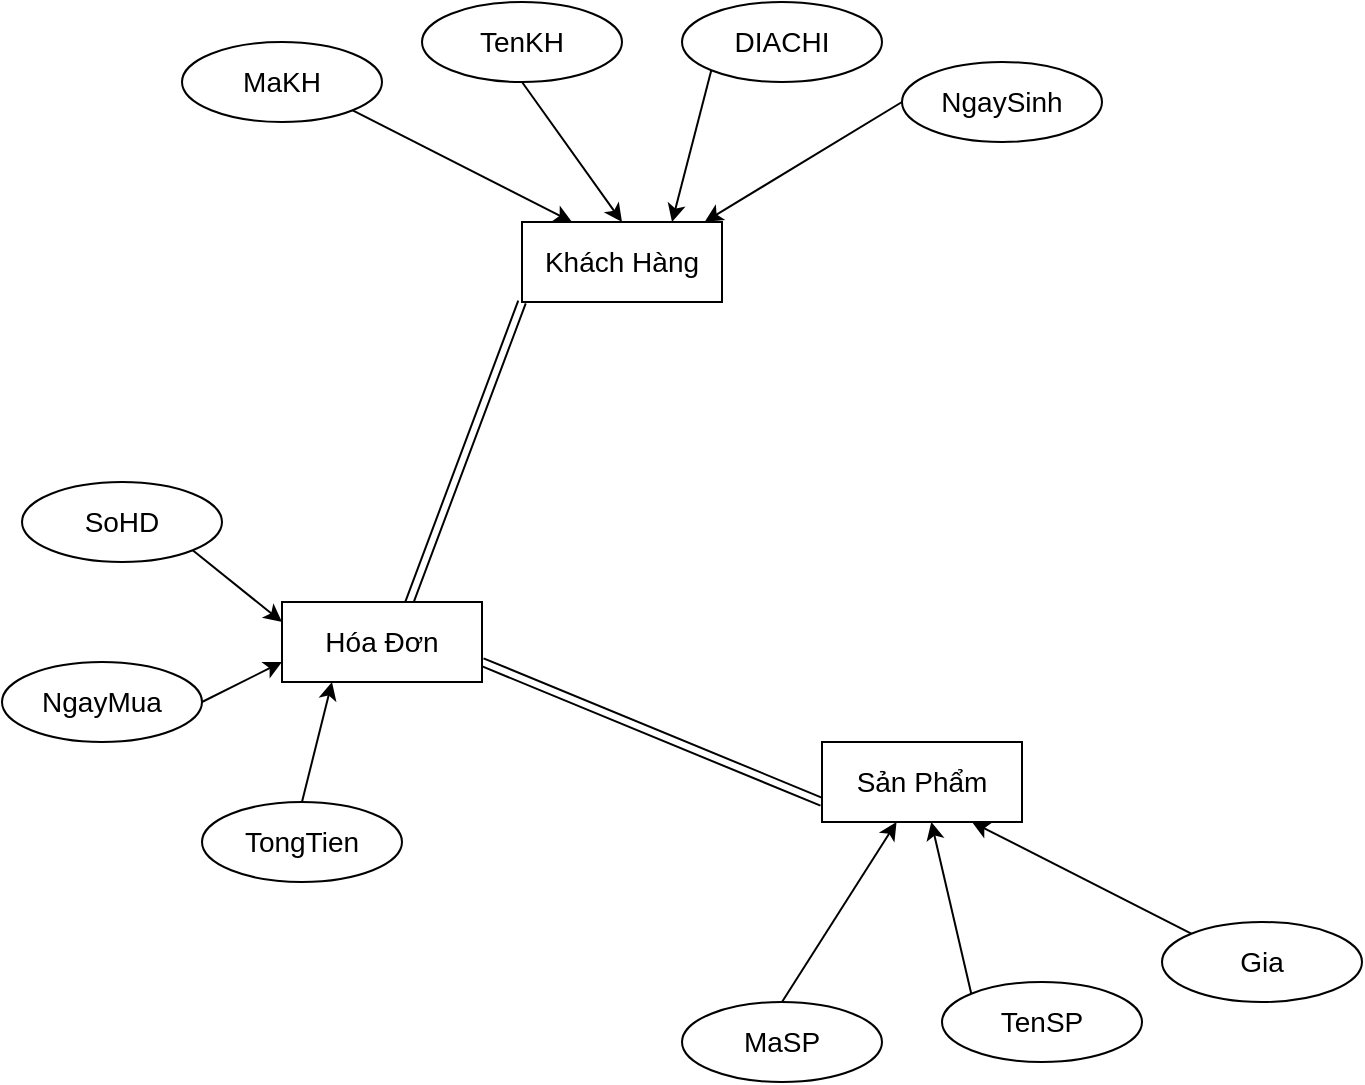 <mxfile version="14.7.6" type="github">
  <diagram id="wbBkRim464r0cEf9g8TG" name="Page-1">
    <mxGraphModel dx="1240" dy="743" grid="1" gridSize="10" guides="1" tooltips="1" connect="1" arrows="1" fold="1" page="1" pageScale="1" pageWidth="850" pageHeight="1100" math="0" shadow="0">
      <root>
        <mxCell id="0" />
        <mxCell id="1" parent="0" />
        <mxCell id="sXFEb_yNwSjlRJIzM0JI-14" style="edgeStyle=none;shape=link;rounded=0;orthogonalLoop=1;jettySize=auto;html=1;exitX=0;exitY=1;exitDx=0;exitDy=0;" edge="1" parent="1" source="sXFEb_yNwSjlRJIzM0JI-1">
          <mxGeometry relative="1" as="geometry">
            <mxPoint x="220" y="380" as="targetPoint" />
          </mxGeometry>
        </mxCell>
        <mxCell id="sXFEb_yNwSjlRJIzM0JI-1" value="&lt;font style=&quot;font-size: 14px&quot;&gt;Khách Hàng&lt;/font&gt;" style="whiteSpace=wrap;html=1;align=center;" vertex="1" parent="1">
          <mxGeometry x="280" y="180" width="100" height="40" as="geometry" />
        </mxCell>
        <mxCell id="sXFEb_yNwSjlRJIzM0JI-13" style="edgeStyle=none;rounded=0;orthogonalLoop=1;jettySize=auto;html=1;exitX=1;exitY=1;exitDx=0;exitDy=0;entryX=0.25;entryY=0;entryDx=0;entryDy=0;" edge="1" parent="1" source="sXFEb_yNwSjlRJIzM0JI-2" target="sXFEb_yNwSjlRJIzM0JI-1">
          <mxGeometry relative="1" as="geometry" />
        </mxCell>
        <mxCell id="sXFEb_yNwSjlRJIzM0JI-2" value="&lt;font style=&quot;font-size: 14px&quot;&gt;MaKH&lt;/font&gt;" style="ellipse;whiteSpace=wrap;html=1;align=center;" vertex="1" parent="1">
          <mxGeometry x="110" y="90" width="100" height="40" as="geometry" />
        </mxCell>
        <mxCell id="sXFEb_yNwSjlRJIzM0JI-11" style="edgeStyle=none;rounded=0;orthogonalLoop=1;jettySize=auto;html=1;exitX=0.5;exitY=1;exitDx=0;exitDy=0;entryX=0.5;entryY=0;entryDx=0;entryDy=0;" edge="1" parent="1" source="sXFEb_yNwSjlRJIzM0JI-3" target="sXFEb_yNwSjlRJIzM0JI-1">
          <mxGeometry relative="1" as="geometry" />
        </mxCell>
        <mxCell id="sXFEb_yNwSjlRJIzM0JI-3" value="&lt;font style=&quot;font-size: 14px&quot;&gt;TenKH&lt;/font&gt;" style="ellipse;whiteSpace=wrap;html=1;align=center;" vertex="1" parent="1">
          <mxGeometry x="230" y="70" width="100" height="40" as="geometry" />
        </mxCell>
        <mxCell id="sXFEb_yNwSjlRJIzM0JI-10" style="edgeStyle=none;rounded=0;orthogonalLoop=1;jettySize=auto;html=1;exitX=0;exitY=1;exitDx=0;exitDy=0;entryX=0.75;entryY=0;entryDx=0;entryDy=0;" edge="1" parent="1" source="sXFEb_yNwSjlRJIzM0JI-4" target="sXFEb_yNwSjlRJIzM0JI-1">
          <mxGeometry relative="1" as="geometry" />
        </mxCell>
        <mxCell id="sXFEb_yNwSjlRJIzM0JI-4" value="&lt;font style=&quot;font-size: 14px&quot;&gt;DIACHI&lt;/font&gt;" style="ellipse;whiteSpace=wrap;html=1;align=center;" vertex="1" parent="1">
          <mxGeometry x="360" y="70" width="100" height="40" as="geometry" />
        </mxCell>
        <mxCell id="sXFEb_yNwSjlRJIzM0JI-9" style="edgeStyle=none;rounded=0;orthogonalLoop=1;jettySize=auto;html=1;exitX=0;exitY=0.5;exitDx=0;exitDy=0;entryX=0.914;entryY=-0.004;entryDx=0;entryDy=0;entryPerimeter=0;" edge="1" parent="1" source="sXFEb_yNwSjlRJIzM0JI-5" target="sXFEb_yNwSjlRJIzM0JI-1">
          <mxGeometry relative="1" as="geometry" />
        </mxCell>
        <mxCell id="sXFEb_yNwSjlRJIzM0JI-5" value="&lt;font style=&quot;font-size: 14px&quot;&gt;NgaySinh&lt;/font&gt;" style="ellipse;whiteSpace=wrap;html=1;align=center;" vertex="1" parent="1">
          <mxGeometry x="470" y="100" width="100" height="40" as="geometry" />
        </mxCell>
        <mxCell id="sXFEb_yNwSjlRJIzM0JI-15" style="edgeStyle=none;shape=link;rounded=0;orthogonalLoop=1;jettySize=auto;html=1;exitX=1;exitY=0.75;exitDx=0;exitDy=0;entryX=0;entryY=0.75;entryDx=0;entryDy=0;" edge="1" parent="1" source="sXFEb_yNwSjlRJIzM0JI-6" target="sXFEb_yNwSjlRJIzM0JI-7">
          <mxGeometry relative="1" as="geometry" />
        </mxCell>
        <mxCell id="sXFEb_yNwSjlRJIzM0JI-6" value="&lt;font style=&quot;font-size: 14px&quot;&gt;Hóa Đơn&lt;/font&gt;" style="whiteSpace=wrap;html=1;align=center;" vertex="1" parent="1">
          <mxGeometry x="160" y="370" width="100" height="40" as="geometry" />
        </mxCell>
        <mxCell id="sXFEb_yNwSjlRJIzM0JI-7" value="&lt;font style=&quot;font-size: 14px&quot;&gt;Sản Phẩm&lt;/font&gt;" style="whiteSpace=wrap;html=1;align=center;" vertex="1" parent="1">
          <mxGeometry x="430" y="440" width="100" height="40" as="geometry" />
        </mxCell>
        <mxCell id="sXFEb_yNwSjlRJIzM0JI-27" style="edgeStyle=none;rounded=0;orthogonalLoop=1;jettySize=auto;html=1;exitX=0.5;exitY=0;exitDx=0;exitDy=0;" edge="1" parent="1" source="sXFEb_yNwSjlRJIzM0JI-16" target="sXFEb_yNwSjlRJIzM0JI-7">
          <mxGeometry relative="1" as="geometry" />
        </mxCell>
        <mxCell id="sXFEb_yNwSjlRJIzM0JI-16" value="&lt;font style=&quot;font-size: 14px&quot;&gt;MaSP&lt;/font&gt;" style="ellipse;whiteSpace=wrap;html=1;align=center;" vertex="1" parent="1">
          <mxGeometry x="360" y="570" width="100" height="40" as="geometry" />
        </mxCell>
        <mxCell id="sXFEb_yNwSjlRJIzM0JI-26" style="edgeStyle=none;rounded=0;orthogonalLoop=1;jettySize=auto;html=1;exitX=0;exitY=0;exitDx=0;exitDy=0;" edge="1" parent="1" source="sXFEb_yNwSjlRJIzM0JI-17" target="sXFEb_yNwSjlRJIzM0JI-7">
          <mxGeometry relative="1" as="geometry" />
        </mxCell>
        <mxCell id="sXFEb_yNwSjlRJIzM0JI-17" value="&lt;font style=&quot;font-size: 14px&quot;&gt;TenSP&lt;/font&gt;" style="ellipse;whiteSpace=wrap;html=1;align=center;" vertex="1" parent="1">
          <mxGeometry x="490" y="560" width="100" height="40" as="geometry" />
        </mxCell>
        <mxCell id="sXFEb_yNwSjlRJIzM0JI-28" style="edgeStyle=none;rounded=0;orthogonalLoop=1;jettySize=auto;html=1;exitX=0;exitY=0;exitDx=0;exitDy=0;entryX=0.75;entryY=1;entryDx=0;entryDy=0;" edge="1" parent="1" source="sXFEb_yNwSjlRJIzM0JI-18" target="sXFEb_yNwSjlRJIzM0JI-7">
          <mxGeometry relative="1" as="geometry" />
        </mxCell>
        <mxCell id="sXFEb_yNwSjlRJIzM0JI-18" value="&lt;span style=&quot;font-size: 14px&quot;&gt;Gia&lt;/span&gt;" style="ellipse;whiteSpace=wrap;html=1;align=center;" vertex="1" parent="1">
          <mxGeometry x="600" y="530" width="100" height="40" as="geometry" />
        </mxCell>
        <mxCell id="sXFEb_yNwSjlRJIzM0JI-23" style="edgeStyle=none;rounded=0;orthogonalLoop=1;jettySize=auto;html=1;exitX=1;exitY=1;exitDx=0;exitDy=0;entryX=0;entryY=0.25;entryDx=0;entryDy=0;" edge="1" parent="1" source="sXFEb_yNwSjlRJIzM0JI-19" target="sXFEb_yNwSjlRJIzM0JI-6">
          <mxGeometry relative="1" as="geometry" />
        </mxCell>
        <mxCell id="sXFEb_yNwSjlRJIzM0JI-19" value="&lt;font style=&quot;font-size: 14px&quot;&gt;SoHD&lt;/font&gt;" style="ellipse;whiteSpace=wrap;html=1;align=center;" vertex="1" parent="1">
          <mxGeometry x="30" y="310" width="100" height="40" as="geometry" />
        </mxCell>
        <mxCell id="sXFEb_yNwSjlRJIzM0JI-24" style="edgeStyle=none;rounded=0;orthogonalLoop=1;jettySize=auto;html=1;exitX=1;exitY=0.5;exitDx=0;exitDy=0;entryX=0;entryY=0.75;entryDx=0;entryDy=0;" edge="1" parent="1" source="sXFEb_yNwSjlRJIzM0JI-20" target="sXFEb_yNwSjlRJIzM0JI-6">
          <mxGeometry relative="1" as="geometry" />
        </mxCell>
        <mxCell id="sXFEb_yNwSjlRJIzM0JI-20" value="&lt;font style=&quot;font-size: 14px&quot;&gt;NgayMua&lt;/font&gt;" style="ellipse;whiteSpace=wrap;html=1;align=center;" vertex="1" parent="1">
          <mxGeometry x="20" y="400" width="100" height="40" as="geometry" />
        </mxCell>
        <mxCell id="sXFEb_yNwSjlRJIzM0JI-25" style="edgeStyle=none;rounded=0;orthogonalLoop=1;jettySize=auto;html=1;exitX=0.5;exitY=0;exitDx=0;exitDy=0;entryX=0.25;entryY=1;entryDx=0;entryDy=0;" edge="1" parent="1" source="sXFEb_yNwSjlRJIzM0JI-21" target="sXFEb_yNwSjlRJIzM0JI-6">
          <mxGeometry relative="1" as="geometry" />
        </mxCell>
        <mxCell id="sXFEb_yNwSjlRJIzM0JI-21" value="&lt;font style=&quot;font-size: 14px&quot;&gt;TongTien&lt;/font&gt;" style="ellipse;whiteSpace=wrap;html=1;align=center;" vertex="1" parent="1">
          <mxGeometry x="120" y="470" width="100" height="40" as="geometry" />
        </mxCell>
      </root>
    </mxGraphModel>
  </diagram>
</mxfile>
